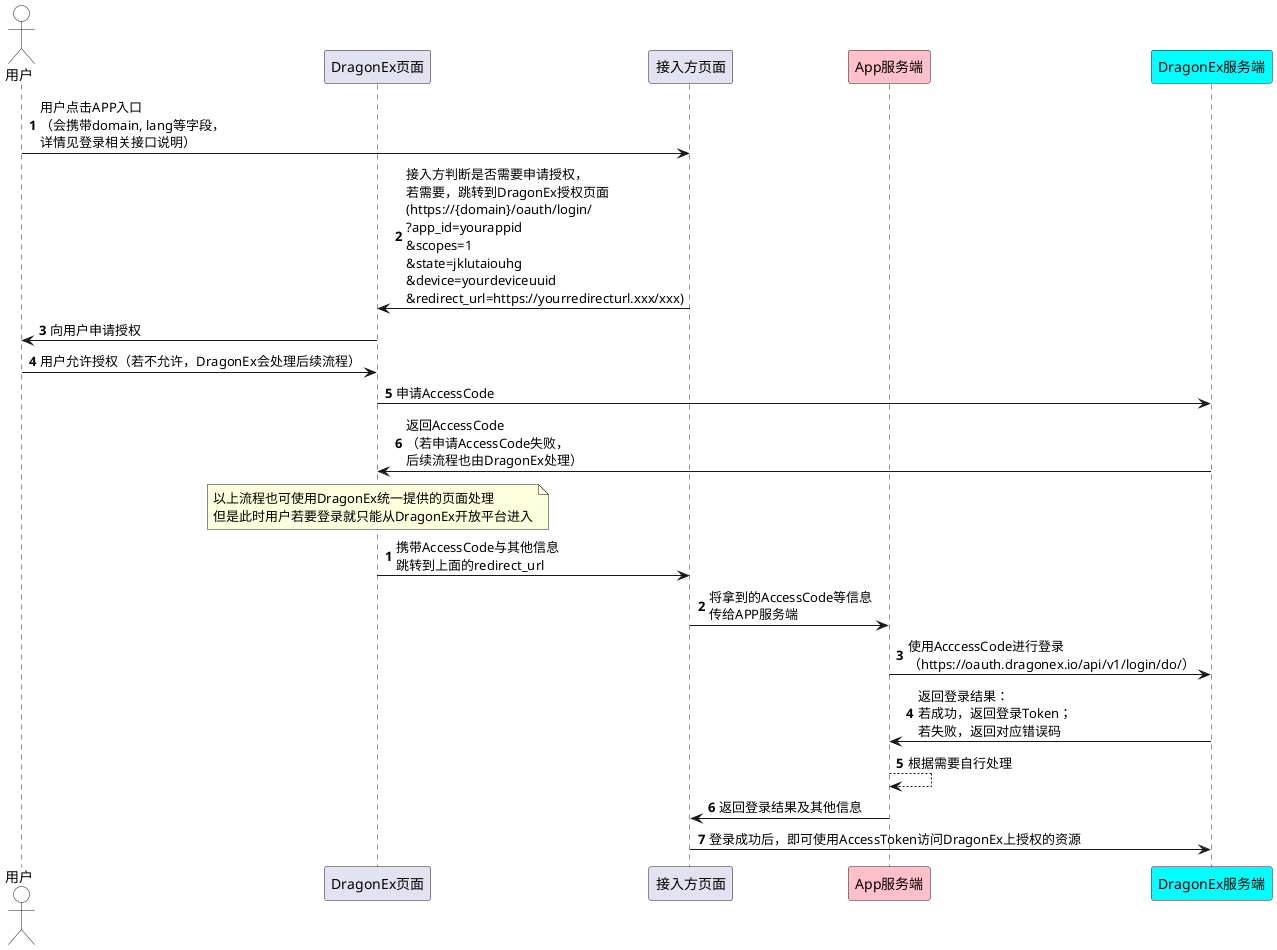 @startuml DragonEx开放平台-登录授权流程图

actor 用户 as user #White
participant DragonEx页面 as dragonexBrowser
participant 接入方页面 as appBrowser
participant App服务端 as appServer #Pink
participant DragonEx服务端 as dragonexServer #aqua

autonumber 1 1
user -> appBrowser: 用户点击APP入口\n（会携带domain, lang等字段，\n详情见登录相关接口说明）
appBrowser -> dragonexBrowser: 接入方判断是否需要申请授权，\n若需要，跳转到DragonEx授权页面\n(https://{domain}/oauth/login/\n?app_id=yourappid\n&scopes=1\n&state=jklutaiouhg\n&device=yourdeviceuuid\n&redirect_url=https://yourredirecturl.xxx/xxx)
dragonexBrowser -> user: 向用户申请授权
user -> dragonexBrowser: 用户允许授权（若不允许，DragonEx会处理后续流程）
dragonexBrowser -> dragonexServer: 申请AccessCode
dragonexServer -> dragonexBrowser: 返回AccessCode\n（若申请AccessCode失败，\n后续流程也由DragonEx处理）
note over of dragonexBrowser: 以上流程也可使用DragonEx统一提供的页面处理\n但是此时用户若要登录就只能从DragonEx开放平台进入
autonumber stop

autonumber 1 1
dragonexBrowser -> appBrowser: 携带AccessCode与其他信息\n跳转到上面的redirect_url
appBrowser -> appServer: 将拿到的AccessCode等信息\n传给APP服务端
appServer -> dragonexServer: 使用AcccessCode进行登录\n（https://oauth.dragonex.io/api/v1/login/do/）
dragonexServer -> appServer: 返回登录结果：\n若成功，返回登录Token；\n若失败，返回对应错误码
appServer --> appServer: 根据需要自行处理
appServer -> appBrowser: 返回登录结果及其他信息
appBrowser -> dragonexServer: 登录成功后，即可使用AccessToken访问DragonEx上授权的资源
autonumber stop

@enduml